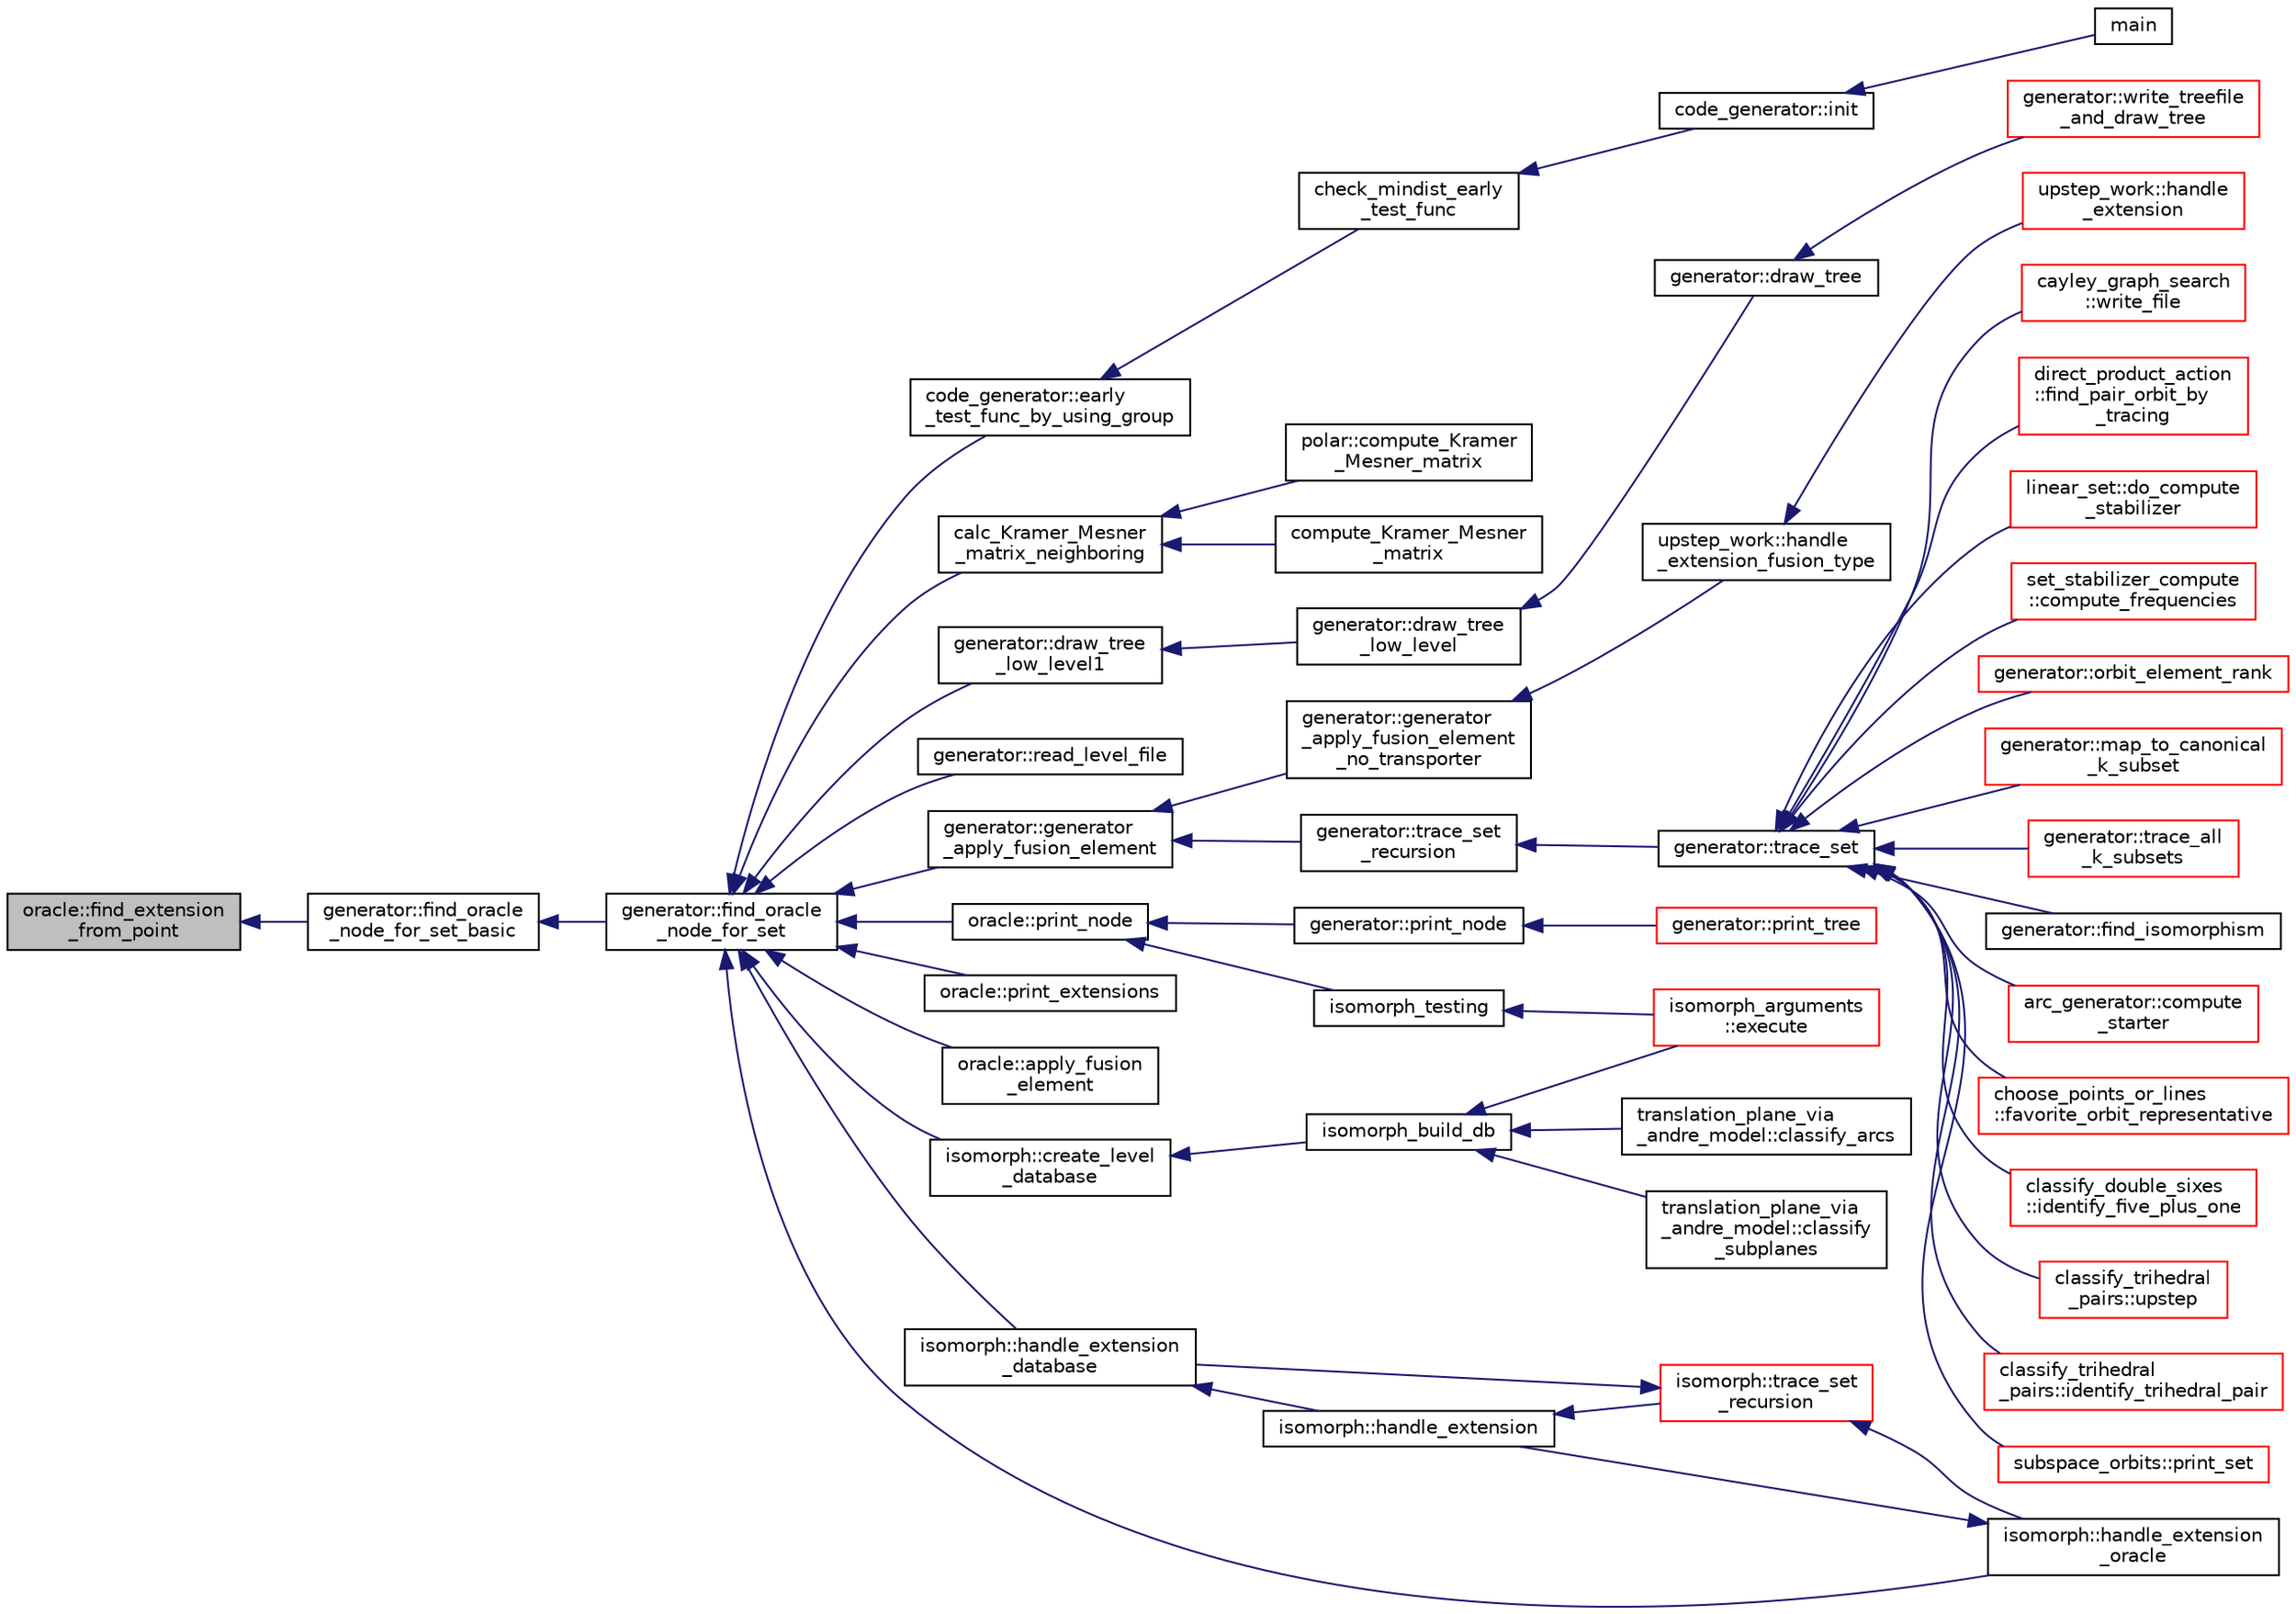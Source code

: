 digraph "oracle::find_extension_from_point"
{
  edge [fontname="Helvetica",fontsize="10",labelfontname="Helvetica",labelfontsize="10"];
  node [fontname="Helvetica",fontsize="10",shape=record];
  rankdir="LR";
  Node4962 [label="oracle::find_extension\l_from_point",height=0.2,width=0.4,color="black", fillcolor="grey75", style="filled", fontcolor="black"];
  Node4962 -> Node4963 [dir="back",color="midnightblue",fontsize="10",style="solid",fontname="Helvetica"];
  Node4963 [label="generator::find_oracle\l_node_for_set_basic",height=0.2,width=0.4,color="black", fillcolor="white", style="filled",URL="$d7/d73/classgenerator.html#aef74bcab80fb84791767d56f6cc1464f"];
  Node4963 -> Node4964 [dir="back",color="midnightblue",fontsize="10",style="solid",fontname="Helvetica"];
  Node4964 [label="generator::find_oracle\l_node_for_set",height=0.2,width=0.4,color="black", fillcolor="white", style="filled",URL="$d7/d73/classgenerator.html#acdf58f4d0bdb6a88af63cdd5fb5d6bff"];
  Node4964 -> Node4965 [dir="back",color="midnightblue",fontsize="10",style="solid",fontname="Helvetica"];
  Node4965 [label="code_generator::early\l_test_func_by_using_group",height=0.2,width=0.4,color="black", fillcolor="white", style="filled",URL="$db/d37/classcode__generator.html#a96a6170f5b9a905203ae4d8717750854"];
  Node4965 -> Node4966 [dir="back",color="midnightblue",fontsize="10",style="solid",fontname="Helvetica"];
  Node4966 [label="check_mindist_early\l_test_func",height=0.2,width=0.4,color="black", fillcolor="white", style="filled",URL="$d2/d11/codes_8h.html#a17bf777333c5e6dcb107d8de7ceffe5d"];
  Node4966 -> Node4967 [dir="back",color="midnightblue",fontsize="10",style="solid",fontname="Helvetica"];
  Node4967 [label="code_generator::init",height=0.2,width=0.4,color="black", fillcolor="white", style="filled",URL="$db/d37/classcode__generator.html#acfaa1e8badf6f30255203f499b130af8"];
  Node4967 -> Node4968 [dir="back",color="midnightblue",fontsize="10",style="solid",fontname="Helvetica"];
  Node4968 [label="main",height=0.2,width=0.4,color="black", fillcolor="white", style="filled",URL="$d4/d4f/codes_8_c.html#a217dbf8b442f20279ea00b898af96f52"];
  Node4964 -> Node4969 [dir="back",color="midnightblue",fontsize="10",style="solid",fontname="Helvetica"];
  Node4969 [label="calc_Kramer_Mesner\l_matrix_neighboring",height=0.2,width=0.4,color="black", fillcolor="white", style="filled",URL="$d3/dfb/discreta__global_8_c.html#a6b625d682466fc26907c21e23a378cf8"];
  Node4969 -> Node4970 [dir="back",color="midnightblue",fontsize="10",style="solid",fontname="Helvetica"];
  Node4970 [label="polar::compute_Kramer\l_Mesner_matrix",height=0.2,width=0.4,color="black", fillcolor="white", style="filled",URL="$da/d1c/classpolar.html#ad558a87988ec31179ccfde947e490381"];
  Node4969 -> Node4971 [dir="back",color="midnightblue",fontsize="10",style="solid",fontname="Helvetica"];
  Node4971 [label="compute_Kramer_Mesner\l_matrix",height=0.2,width=0.4,color="black", fillcolor="white", style="filled",URL="$d3/dfb/discreta__global_8_c.html#a549beed551d022bee89ffa9f959ec9fb"];
  Node4964 -> Node4972 [dir="back",color="midnightblue",fontsize="10",style="solid",fontname="Helvetica"];
  Node4972 [label="generator::draw_tree\l_low_level1",height=0.2,width=0.4,color="black", fillcolor="white", style="filled",URL="$d7/d73/classgenerator.html#a05c91a8f773c25fbad2e806201d5f0d3"];
  Node4972 -> Node4973 [dir="back",color="midnightblue",fontsize="10",style="solid",fontname="Helvetica"];
  Node4973 [label="generator::draw_tree\l_low_level",height=0.2,width=0.4,color="black", fillcolor="white", style="filled",URL="$d7/d73/classgenerator.html#a7ec4c0902ecfc19049792b60526ae446"];
  Node4973 -> Node4974 [dir="back",color="midnightblue",fontsize="10",style="solid",fontname="Helvetica"];
  Node4974 [label="generator::draw_tree",height=0.2,width=0.4,color="black", fillcolor="white", style="filled",URL="$d7/d73/classgenerator.html#ae3d68e3de8f4a5decdaef2d8008cd4a6"];
  Node4974 -> Node4975 [dir="back",color="midnightblue",fontsize="10",style="solid",fontname="Helvetica"];
  Node4975 [label="generator::write_treefile\l_and_draw_tree",height=0.2,width=0.4,color="red", fillcolor="white", style="filled",URL="$d7/d73/classgenerator.html#a70c78f45dba413014287e8cde2f7d6b5"];
  Node4964 -> Node5044 [dir="back",color="midnightblue",fontsize="10",style="solid",fontname="Helvetica"];
  Node5044 [label="generator::read_level_file",height=0.2,width=0.4,color="black", fillcolor="white", style="filled",URL="$d7/d73/classgenerator.html#a2f706a252cb52357a8c214972a50c994"];
  Node4964 -> Node5045 [dir="back",color="midnightblue",fontsize="10",style="solid",fontname="Helvetica"];
  Node5045 [label="generator::generator\l_apply_fusion_element",height=0.2,width=0.4,color="black", fillcolor="white", style="filled",URL="$d7/d73/classgenerator.html#a5e555672da45c6fbc2c5b2d2aa9bb537"];
  Node5045 -> Node5046 [dir="back",color="midnightblue",fontsize="10",style="solid",fontname="Helvetica"];
  Node5046 [label="generator::generator\l_apply_fusion_element\l_no_transporter",height=0.2,width=0.4,color="black", fillcolor="white", style="filled",URL="$d7/d73/classgenerator.html#af24208532adef9662cb46fbb57daa0f5"];
  Node5046 -> Node5047 [dir="back",color="midnightblue",fontsize="10",style="solid",fontname="Helvetica"];
  Node5047 [label="upstep_work::handle\l_extension_fusion_type",height=0.2,width=0.4,color="black", fillcolor="white", style="filled",URL="$d2/dd6/classupstep__work.html#a36d44fd802b8b56c9ae1d64485e5f396"];
  Node5047 -> Node5048 [dir="back",color="midnightblue",fontsize="10",style="solid",fontname="Helvetica"];
  Node5048 [label="upstep_work::handle\l_extension",height=0.2,width=0.4,color="red", fillcolor="white", style="filled",URL="$d2/dd6/classupstep__work.html#ad8ba22a74e9884f92e11340b24e6a6d6"];
  Node5045 -> Node5052 [dir="back",color="midnightblue",fontsize="10",style="solid",fontname="Helvetica"];
  Node5052 [label="generator::trace_set\l_recursion",height=0.2,width=0.4,color="black", fillcolor="white", style="filled",URL="$d7/d73/classgenerator.html#aede118133e199ff6a1a381c7da8366b4"];
  Node5052 -> Node5053 [dir="back",color="midnightblue",fontsize="10",style="solid",fontname="Helvetica"];
  Node5053 [label="generator::trace_set",height=0.2,width=0.4,color="black", fillcolor="white", style="filled",URL="$d7/d73/classgenerator.html#ae34b55cbb999d9b2aa9dacc8748de0b2"];
  Node5053 -> Node5054 [dir="back",color="midnightblue",fontsize="10",style="solid",fontname="Helvetica"];
  Node5054 [label="cayley_graph_search\l::write_file",height=0.2,width=0.4,color="red", fillcolor="white", style="filled",URL="$de/dae/classcayley__graph__search.html#a428879782c317f9a4f9524ea5d16072b"];
  Node5053 -> Node5055 [dir="back",color="midnightblue",fontsize="10",style="solid",fontname="Helvetica"];
  Node5055 [label="direct_product_action\l::find_pair_orbit_by\l_tracing",height=0.2,width=0.4,color="red", fillcolor="white", style="filled",URL="$d3/d78/classdirect__product__action.html#a3be00d7f58784ee6afd8c932fa5b7ecb"];
  Node5053 -> Node4986 [dir="back",color="midnightblue",fontsize="10",style="solid",fontname="Helvetica"];
  Node4986 [label="linear_set::do_compute\l_stabilizer",height=0.2,width=0.4,color="red", fillcolor="white", style="filled",URL="$dd/d86/classlinear__set.html#ae8f58ded28fb5370f4459cca42b7463b"];
  Node5053 -> Node5057 [dir="back",color="midnightblue",fontsize="10",style="solid",fontname="Helvetica"];
  Node5057 [label="set_stabilizer_compute\l::compute_frequencies",height=0.2,width=0.4,color="red", fillcolor="white", style="filled",URL="$d8/dc6/classset__stabilizer__compute.html#a459b73693d4f42700e03475f378c7e55"];
  Node5053 -> Node5058 [dir="back",color="midnightblue",fontsize="10",style="solid",fontname="Helvetica"];
  Node5058 [label="generator::orbit_element_rank",height=0.2,width=0.4,color="red", fillcolor="white", style="filled",URL="$d7/d73/classgenerator.html#a98e10a923dffa737fdb6ebc703d53fae"];
  Node5053 -> Node5061 [dir="back",color="midnightblue",fontsize="10",style="solid",fontname="Helvetica"];
  Node5061 [label="generator::map_to_canonical\l_k_subset",height=0.2,width=0.4,color="red", fillcolor="white", style="filled",URL="$d7/d73/classgenerator.html#acb86c3093119ba960ff942427d86f4e6"];
  Node5053 -> Node5069 [dir="back",color="midnightblue",fontsize="10",style="solid",fontname="Helvetica"];
  Node5069 [label="generator::trace_all\l_k_subsets",height=0.2,width=0.4,color="red", fillcolor="white", style="filled",URL="$d7/d73/classgenerator.html#a1fd0b36d851eb2d4e9042b8a25b951c0"];
  Node5053 -> Node5072 [dir="back",color="midnightblue",fontsize="10",style="solid",fontname="Helvetica"];
  Node5072 [label="generator::find_isomorphism",height=0.2,width=0.4,color="black", fillcolor="white", style="filled",URL="$d7/d73/classgenerator.html#a12bc0e823d0faf0e38e7b28d279339ac"];
  Node5053 -> Node5018 [dir="back",color="midnightblue",fontsize="10",style="solid",fontname="Helvetica"];
  Node5018 [label="arc_generator::compute\l_starter",height=0.2,width=0.4,color="red", fillcolor="white", style="filled",URL="$d4/d21/classarc__generator.html#aad1dcec3a1c302e743d574bd1ac857d9"];
  Node5053 -> Node5073 [dir="back",color="midnightblue",fontsize="10",style="solid",fontname="Helvetica"];
  Node5073 [label="choose_points_or_lines\l::favorite_orbit_representative",height=0.2,width=0.4,color="red", fillcolor="white", style="filled",URL="$d6/d75/classchoose__points__or__lines.html#ae2f603d9869c63a6ede08afc8e2da234"];
  Node5053 -> Node5075 [dir="back",color="midnightblue",fontsize="10",style="solid",fontname="Helvetica"];
  Node5075 [label="classify_double_sixes\l::identify_five_plus_one",height=0.2,width=0.4,color="red", fillcolor="white", style="filled",URL="$dd/d23/classclassify__double__sixes.html#aa78728c03ff9c37c26413c3d1ebac85a"];
  Node5053 -> Node5083 [dir="back",color="midnightblue",fontsize="10",style="solid",fontname="Helvetica"];
  Node5083 [label="classify_trihedral\l_pairs::upstep",height=0.2,width=0.4,color="red", fillcolor="white", style="filled",URL="$d1/d21/classclassify__trihedral__pairs.html#a4134a82fca1d3962311921731ce001eb"];
  Node5053 -> Node5084 [dir="back",color="midnightblue",fontsize="10",style="solid",fontname="Helvetica"];
  Node5084 [label="classify_trihedral\l_pairs::identify_trihedral_pair",height=0.2,width=0.4,color="red", fillcolor="white", style="filled",URL="$d1/d21/classclassify__trihedral__pairs.html#a1a85f616b5043da9f7e585868b0d191d"];
  Node5053 -> Node5092 [dir="back",color="midnightblue",fontsize="10",style="solid",fontname="Helvetica"];
  Node5092 [label="subspace_orbits::print_set",height=0.2,width=0.4,color="red", fillcolor="white", style="filled",URL="$d2/d9f/classsubspace__orbits.html#a25e7fad26b5e83ab2464bcfeb50572aa"];
  Node4964 -> Node5096 [dir="back",color="midnightblue",fontsize="10",style="solid",fontname="Helvetica"];
  Node5096 [label="oracle::print_node",height=0.2,width=0.4,color="black", fillcolor="white", style="filled",URL="$d7/da7/classoracle.html#a8df91a7021b0e44a5c535515aa9c2062"];
  Node5096 -> Node5097 [dir="back",color="midnightblue",fontsize="10",style="solid",fontname="Helvetica"];
  Node5097 [label="generator::print_node",height=0.2,width=0.4,color="black", fillcolor="white", style="filled",URL="$d7/d73/classgenerator.html#a1e3711f29fa53013750b2009e549ba49"];
  Node5097 -> Node5098 [dir="back",color="midnightblue",fontsize="10",style="solid",fontname="Helvetica"];
  Node5098 [label="generator::print_tree",height=0.2,width=0.4,color="red", fillcolor="white", style="filled",URL="$d7/d73/classgenerator.html#a4d50a3584d53209baf2bf7d7b9ba31f8"];
  Node5096 -> Node5107 [dir="back",color="midnightblue",fontsize="10",style="solid",fontname="Helvetica"];
  Node5107 [label="isomorph_testing",height=0.2,width=0.4,color="black", fillcolor="white", style="filled",URL="$d4/d7e/isomorph__global_8_c.html#a5a73cbe9f89c4727f086482ee2d238f9"];
  Node5107 -> Node5015 [dir="back",color="midnightblue",fontsize="10",style="solid",fontname="Helvetica"];
  Node5015 [label="isomorph_arguments\l::execute",height=0.2,width=0.4,color="red", fillcolor="white", style="filled",URL="$d5/de4/classisomorph__arguments.html#aa85e472d14906abdd5672dc66027583e"];
  Node4964 -> Node5108 [dir="back",color="midnightblue",fontsize="10",style="solid",fontname="Helvetica"];
  Node5108 [label="oracle::print_extensions",height=0.2,width=0.4,color="black", fillcolor="white", style="filled",URL="$d7/da7/classoracle.html#a0f52757cf7b3c1bf5c0d96811ac3a858"];
  Node4964 -> Node5109 [dir="back",color="midnightblue",fontsize="10",style="solid",fontname="Helvetica"];
  Node5109 [label="oracle::apply_fusion\l_element",height=0.2,width=0.4,color="black", fillcolor="white", style="filled",URL="$d7/da7/classoracle.html#a934dc7bfa4c5ad2086ce7c63de5ba536"];
  Node4964 -> Node5110 [dir="back",color="midnightblue",fontsize="10",style="solid",fontname="Helvetica"];
  Node5110 [label="isomorph::create_level\l_database",height=0.2,width=0.4,color="black", fillcolor="white", style="filled",URL="$d3/d5f/classisomorph.html#a15a452310bd3189f10f34c7dd7085e69"];
  Node5110 -> Node5111 [dir="back",color="midnightblue",fontsize="10",style="solid",fontname="Helvetica"];
  Node5111 [label="isomorph_build_db",height=0.2,width=0.4,color="black", fillcolor="white", style="filled",URL="$d4/d7e/isomorph__global_8_c.html#a12eb18567e79a7978cb4f9e80d2055ac"];
  Node5111 -> Node5031 [dir="back",color="midnightblue",fontsize="10",style="solid",fontname="Helvetica"];
  Node5031 [label="translation_plane_via\l_andre_model::classify_arcs",height=0.2,width=0.4,color="black", fillcolor="white", style="filled",URL="$d1/dcc/classtranslation__plane__via__andre__model.html#ac8f002e812a8b152d41e806688601c5e"];
  Node5111 -> Node5032 [dir="back",color="midnightblue",fontsize="10",style="solid",fontname="Helvetica"];
  Node5032 [label="translation_plane_via\l_andre_model::classify\l_subplanes",height=0.2,width=0.4,color="black", fillcolor="white", style="filled",URL="$d1/dcc/classtranslation__plane__via__andre__model.html#a794fefa95f0a7f7b887133375988ee55"];
  Node5111 -> Node5015 [dir="back",color="midnightblue",fontsize="10",style="solid",fontname="Helvetica"];
  Node4964 -> Node5112 [dir="back",color="midnightblue",fontsize="10",style="solid",fontname="Helvetica"];
  Node5112 [label="isomorph::handle_extension\l_database",height=0.2,width=0.4,color="black", fillcolor="white", style="filled",URL="$d3/d5f/classisomorph.html#ad98512c3c74bafd90d4d23cf048ebc2e"];
  Node5112 -> Node5113 [dir="back",color="midnightblue",fontsize="10",style="solid",fontname="Helvetica"];
  Node5113 [label="isomorph::handle_extension",height=0.2,width=0.4,color="black", fillcolor="white", style="filled",URL="$d3/d5f/classisomorph.html#add6e954f5b8fdcbd11c4743afb44531b"];
  Node5113 -> Node5114 [dir="back",color="midnightblue",fontsize="10",style="solid",fontname="Helvetica"];
  Node5114 [label="isomorph::trace_set\l_recursion",height=0.2,width=0.4,color="red", fillcolor="white", style="filled",URL="$d3/d5f/classisomorph.html#a8ef29320b04d7ca09212706e47b013b9"];
  Node5114 -> Node5112 [dir="back",color="midnightblue",fontsize="10",style="solid",fontname="Helvetica"];
  Node5114 -> Node5130 [dir="back",color="midnightblue",fontsize="10",style="solid",fontname="Helvetica"];
  Node5130 [label="isomorph::handle_extension\l_oracle",height=0.2,width=0.4,color="black", fillcolor="white", style="filled",URL="$d3/d5f/classisomorph.html#acc99e89e75ae8f8ddf2d5d5160363c6e"];
  Node5130 -> Node5113 [dir="back",color="midnightblue",fontsize="10",style="solid",fontname="Helvetica"];
  Node4964 -> Node5130 [dir="back",color="midnightblue",fontsize="10",style="solid",fontname="Helvetica"];
}
